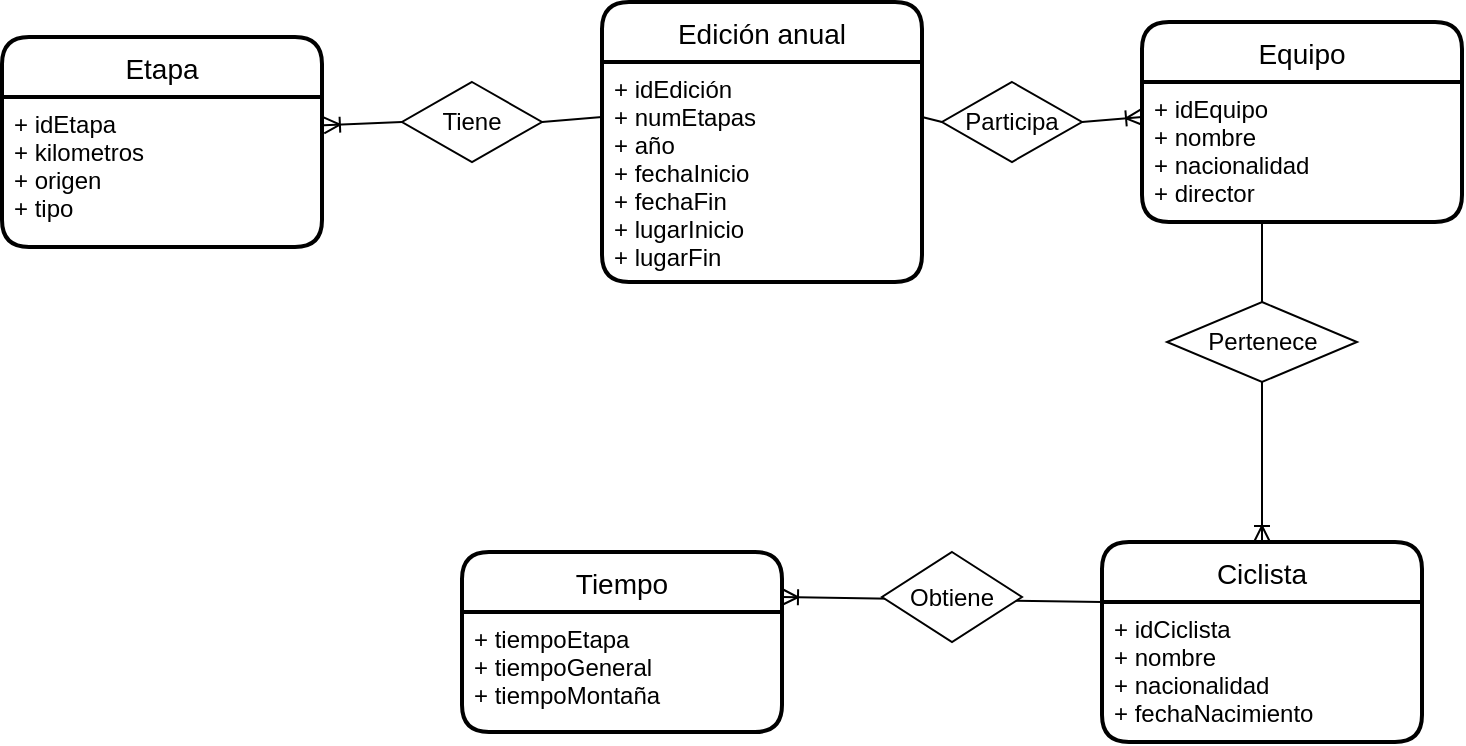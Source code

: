 <mxfile version="17.4.0" type="github">
  <diagram id="McTZ52ggdWXjlxN5FeZG" name="Page-1">
    <mxGraphModel dx="863" dy="648" grid="1" gridSize="10" guides="1" tooltips="1" connect="1" arrows="1" fold="1" page="1" pageScale="1" pageWidth="827" pageHeight="1169" math="0" shadow="0">
      <root>
        <mxCell id="0" />
        <mxCell id="1" parent="0" />
        <mxCell id="8sQc4D98yTRKooQ2ZgdU-5" value="Edición anual" style="swimlane;childLayout=stackLayout;horizontal=1;startSize=30;horizontalStack=0;rounded=1;fontSize=14;fontStyle=0;strokeWidth=2;resizeParent=0;resizeLast=1;shadow=0;dashed=0;align=center;" vertex="1" parent="1">
          <mxGeometry x="310" y="60" width="160" height="140" as="geometry" />
        </mxCell>
        <mxCell id="8sQc4D98yTRKooQ2ZgdU-6" value="+ idEdición&#xa;+ numEtapas&#xa;+ año&#xa;+ fechaInicio&#xa;+ fechaFin&#xa;+ lugarInicio&#xa;+ lugarFin" style="align=left;strokeColor=none;fillColor=none;spacingLeft=4;fontSize=12;verticalAlign=top;resizable=0;rotatable=0;part=1;" vertex="1" parent="8sQc4D98yTRKooQ2ZgdU-5">
          <mxGeometry y="30" width="160" height="110" as="geometry" />
        </mxCell>
        <mxCell id="8sQc4D98yTRKooQ2ZgdU-8" value="Etapa" style="swimlane;childLayout=stackLayout;horizontal=1;startSize=30;horizontalStack=0;rounded=1;fontSize=14;fontStyle=0;strokeWidth=2;resizeParent=0;resizeLast=1;shadow=0;dashed=0;align=center;" vertex="1" parent="1">
          <mxGeometry x="10" y="77.5" width="160" height="105" as="geometry" />
        </mxCell>
        <mxCell id="8sQc4D98yTRKooQ2ZgdU-9" value="+ idEtapa&#xa;+ kilometros&#xa;+ origen&#xa;+ tipo" style="align=left;strokeColor=none;fillColor=none;spacingLeft=4;fontSize=12;verticalAlign=top;resizable=0;rotatable=0;part=1;" vertex="1" parent="8sQc4D98yTRKooQ2ZgdU-8">
          <mxGeometry y="30" width="160" height="75" as="geometry" />
        </mxCell>
        <mxCell id="8sQc4D98yTRKooQ2ZgdU-10" value="Equipo" style="swimlane;childLayout=stackLayout;horizontal=1;startSize=30;horizontalStack=0;rounded=1;fontSize=14;fontStyle=0;strokeWidth=2;resizeParent=0;resizeLast=1;shadow=0;dashed=0;align=center;" vertex="1" parent="1">
          <mxGeometry x="580" y="70" width="160" height="100" as="geometry">
            <mxRectangle x="410" y="340" width="80" height="30" as="alternateBounds" />
          </mxGeometry>
        </mxCell>
        <mxCell id="8sQc4D98yTRKooQ2ZgdU-11" value="+ idEquipo&#xa;+ nombre&#xa;+ nacionalidad&#xa;+ director" style="align=left;strokeColor=none;fillColor=none;spacingLeft=4;fontSize=12;verticalAlign=top;resizable=0;rotatable=0;part=1;" vertex="1" parent="8sQc4D98yTRKooQ2ZgdU-10">
          <mxGeometry y="30" width="160" height="70" as="geometry" />
        </mxCell>
        <mxCell id="8sQc4D98yTRKooQ2ZgdU-12" value="Ciclista" style="swimlane;childLayout=stackLayout;horizontal=1;startSize=30;horizontalStack=0;rounded=1;fontSize=14;fontStyle=0;strokeWidth=2;resizeParent=0;resizeLast=1;shadow=0;dashed=0;align=center;" vertex="1" parent="1">
          <mxGeometry x="560" y="330" width="160" height="100" as="geometry" />
        </mxCell>
        <mxCell id="8sQc4D98yTRKooQ2ZgdU-13" value="+ idCiclista&#xa;+ nombre&#xa;+ nacionalidad&#xa;+ fechaNacimiento" style="align=left;strokeColor=none;fillColor=none;spacingLeft=4;fontSize=12;verticalAlign=top;resizable=0;rotatable=0;part=1;" vertex="1" parent="8sQc4D98yTRKooQ2ZgdU-12">
          <mxGeometry y="30" width="160" height="70" as="geometry" />
        </mxCell>
        <mxCell id="8sQc4D98yTRKooQ2ZgdU-14" value="Tiempo" style="swimlane;childLayout=stackLayout;horizontal=1;startSize=30;horizontalStack=0;rounded=1;fontSize=14;fontStyle=0;strokeWidth=2;resizeParent=0;resizeLast=1;shadow=0;dashed=0;align=center;" vertex="1" parent="1">
          <mxGeometry x="240" y="335" width="160" height="90" as="geometry" />
        </mxCell>
        <mxCell id="8sQc4D98yTRKooQ2ZgdU-15" value="+ tiempoEtapa&#xa;+ tiempoGeneral&#xa;+ tiempoMontaña" style="align=left;strokeColor=none;fillColor=none;spacingLeft=4;fontSize=12;verticalAlign=top;resizable=0;rotatable=0;part=1;" vertex="1" parent="8sQc4D98yTRKooQ2ZgdU-14">
          <mxGeometry y="30" width="160" height="60" as="geometry" />
        </mxCell>
        <mxCell id="8sQc4D98yTRKooQ2ZgdU-16" value="" style="fontSize=12;html=1;endArrow=ERoneToMany;rounded=0;exitX=0;exitY=0.5;exitDx=0;exitDy=0;entryX=1.006;entryY=0.189;entryDx=0;entryDy=0;entryPerimeter=0;startArrow=none;" edge="1" parent="1" source="8sQc4D98yTRKooQ2ZgdU-18" target="8sQc4D98yTRKooQ2ZgdU-9">
          <mxGeometry width="100" height="100" relative="1" as="geometry">
            <mxPoint x="250" y="380" as="sourcePoint" />
            <mxPoint x="350" y="280" as="targetPoint" />
          </mxGeometry>
        </mxCell>
        <mxCell id="8sQc4D98yTRKooQ2ZgdU-17" value="" style="fontSize=12;html=1;endArrow=ERoneToMany;rounded=0;entryX=0;entryY=0.25;entryDx=0;entryDy=0;exitX=1;exitY=0.5;exitDx=0;exitDy=0;startArrow=none;" edge="1" parent="1" source="8sQc4D98yTRKooQ2ZgdU-20" target="8sQc4D98yTRKooQ2ZgdU-11">
          <mxGeometry width="100" height="100" relative="1" as="geometry">
            <mxPoint x="250" y="380" as="sourcePoint" />
            <mxPoint x="350" y="280" as="targetPoint" />
          </mxGeometry>
        </mxCell>
        <mxCell id="8sQc4D98yTRKooQ2ZgdU-18" value="Tiene" style="shape=rhombus;perimeter=rhombusPerimeter;whiteSpace=wrap;html=1;align=center;" vertex="1" parent="1">
          <mxGeometry x="210" y="100" width="70" height="40" as="geometry" />
        </mxCell>
        <mxCell id="8sQc4D98yTRKooQ2ZgdU-19" value="" style="fontSize=12;html=1;endArrow=none;rounded=0;entryX=1;entryY=0.5;entryDx=0;entryDy=0;exitX=0;exitY=0.25;exitDx=0;exitDy=0;" edge="1" parent="1" source="8sQc4D98yTRKooQ2ZgdU-6" target="8sQc4D98yTRKooQ2ZgdU-18">
          <mxGeometry width="100" height="100" relative="1" as="geometry">
            <mxPoint x="320" y="120" as="sourcePoint" />
            <mxPoint x="210.96" y="119.175" as="targetPoint" />
          </mxGeometry>
        </mxCell>
        <mxCell id="8sQc4D98yTRKooQ2ZgdU-20" value="Participa" style="shape=rhombus;perimeter=rhombusPerimeter;whiteSpace=wrap;html=1;align=center;" vertex="1" parent="1">
          <mxGeometry x="480" y="100" width="70" height="40" as="geometry" />
        </mxCell>
        <mxCell id="8sQc4D98yTRKooQ2ZgdU-21" value="" style="fontSize=12;html=1;endArrow=none;rounded=0;entryX=0;entryY=0.5;entryDx=0;entryDy=0;exitX=1;exitY=0.25;exitDx=0;exitDy=0;" edge="1" parent="1" source="8sQc4D98yTRKooQ2ZgdU-6" target="8sQc4D98yTRKooQ2ZgdU-20">
          <mxGeometry width="100" height="100" relative="1" as="geometry">
            <mxPoint x="460" y="117.5" as="sourcePoint" />
            <mxPoint x="560" y="117.5" as="targetPoint" />
          </mxGeometry>
        </mxCell>
        <mxCell id="8sQc4D98yTRKooQ2ZgdU-22" value="" style="fontSize=12;html=1;endArrow=ERoneToMany;rounded=0;entryX=0.5;entryY=0;entryDx=0;entryDy=0;exitX=0.375;exitY=1;exitDx=0;exitDy=0;exitPerimeter=0;" edge="1" parent="1" source="8sQc4D98yTRKooQ2ZgdU-11" target="8sQc4D98yTRKooQ2ZgdU-12">
          <mxGeometry width="100" height="100" relative="1" as="geometry">
            <mxPoint x="250" y="380" as="sourcePoint" />
            <mxPoint x="350" y="280" as="targetPoint" />
          </mxGeometry>
        </mxCell>
        <mxCell id="8sQc4D98yTRKooQ2ZgdU-23" value="Pertenece" style="shape=rhombus;perimeter=rhombusPerimeter;whiteSpace=wrap;html=1;align=center;" vertex="1" parent="1">
          <mxGeometry x="592.5" y="210" width="95" height="40" as="geometry" />
        </mxCell>
        <mxCell id="8sQc4D98yTRKooQ2ZgdU-26" value="" style="fontSize=12;html=1;endArrow=ERoneToMany;rounded=0;exitX=0;exitY=0;exitDx=0;exitDy=0;entryX=1;entryY=0.25;entryDx=0;entryDy=0;" edge="1" parent="1" source="8sQc4D98yTRKooQ2ZgdU-13" target="8sQc4D98yTRKooQ2ZgdU-14">
          <mxGeometry width="100" height="100" relative="1" as="geometry">
            <mxPoint x="250" y="380" as="sourcePoint" />
            <mxPoint x="350" y="280" as="targetPoint" />
          </mxGeometry>
        </mxCell>
        <mxCell id="8sQc4D98yTRKooQ2ZgdU-27" value="Obtiene" style="shape=rhombus;perimeter=rhombusPerimeter;whiteSpace=wrap;html=1;align=center;" vertex="1" parent="1">
          <mxGeometry x="450" y="335" width="70" height="45" as="geometry" />
        </mxCell>
      </root>
    </mxGraphModel>
  </diagram>
</mxfile>
